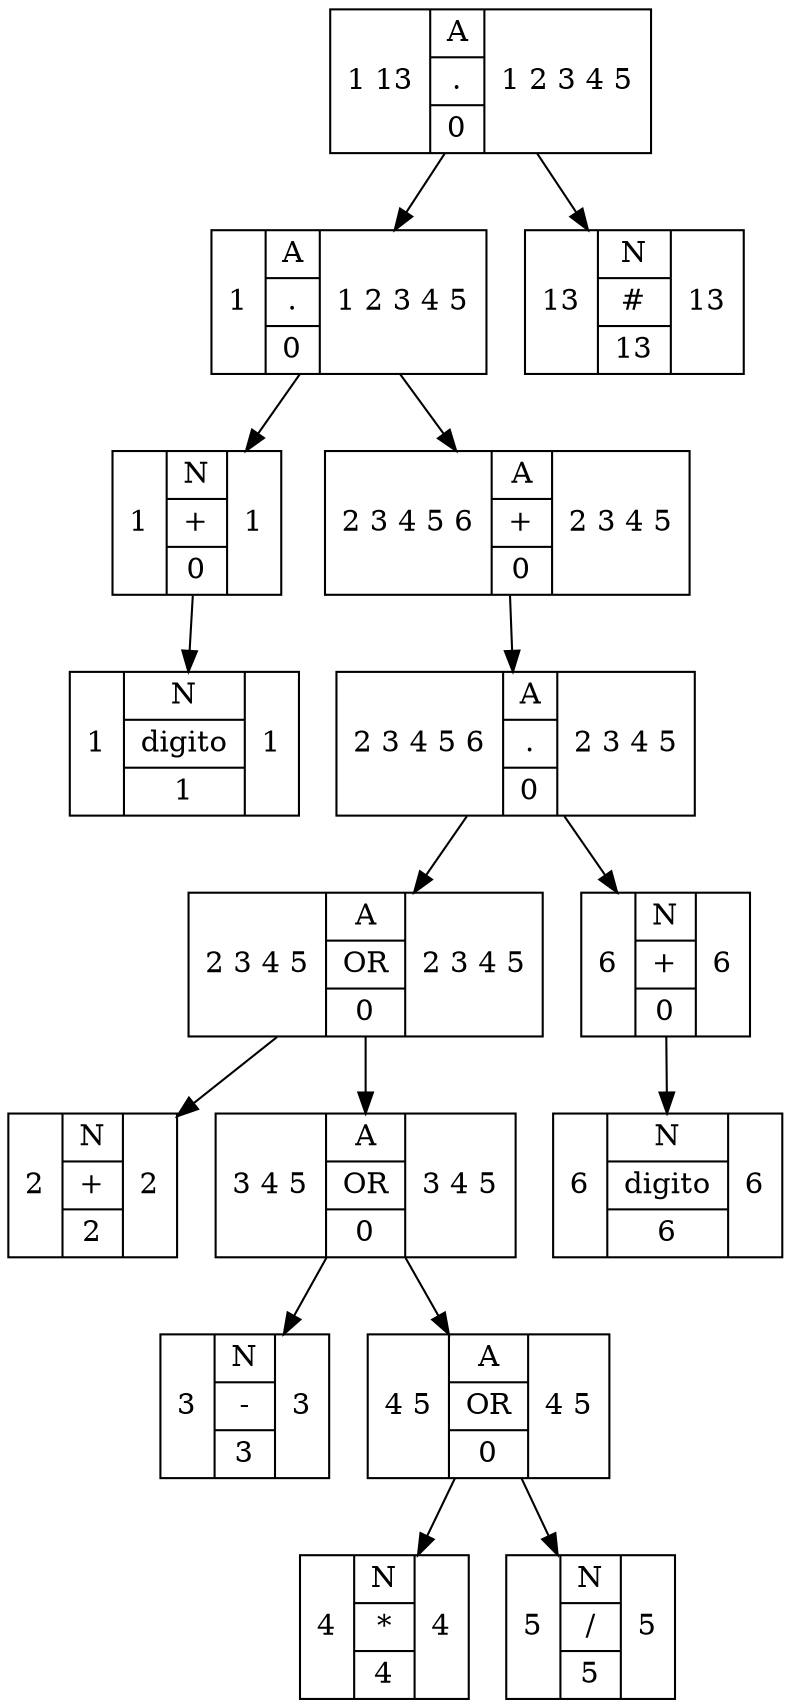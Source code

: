 digraph{
node[shape=record];
node66064449[label="1 |{N|+|0}|1  "];
node66064449->node100549976;
node100549976[label="1 |{N|digito|1}|1  "];
node1703316061[label="1 |{A|.|0}|1 2 3 4 5  "];
node1703316061->node66064449;
node1703316061->node158466569;
node158466569[label="2 3 4 5 6 |{A|+|0}|2 3 4 5  "];
node158466569->node167999870;
node2107652579[label="2 |{N|+|2}|2  "];
node749047912[label="2 3 4 5 |{A|OR|0}|2 3 4 5  "];
node749047912->node2107652579;
node749047912->node903790015;
node612891379[label="3 |{N|-|3}|3  "];
node903790015[label="3 4 5 |{A|OR|0}|3 4 5  "];
node903790015->node612891379;
node903790015->node1477746849;
node1479695643[label="4 |{N|*|4}|4  "];
node1477746849[label="4 5 |{A|OR|0}|4 5  "];
node1477746849->node1479695643;
node1477746849->node415310055;
node415310055[label="5 |{N|/|5}|5  "];
node167999870[label="2 3 4 5 6 |{A|.|0}|2 3 4 5  "];
node167999870->node749047912;
node167999870->node50987374;
node50987374[label="6 |{N|+|0}|6  "];
node50987374->node2129049606;
node2129049606[label="6 |{N|digito|6}|6  "];
node888600644[label="1 13 |{A|.|0}|1 2 3 4 5  "];
node888600644->node1703316061;
node888600644->node631316517;
node631316517[label="13 |{N|#|13}|13  "];
}
